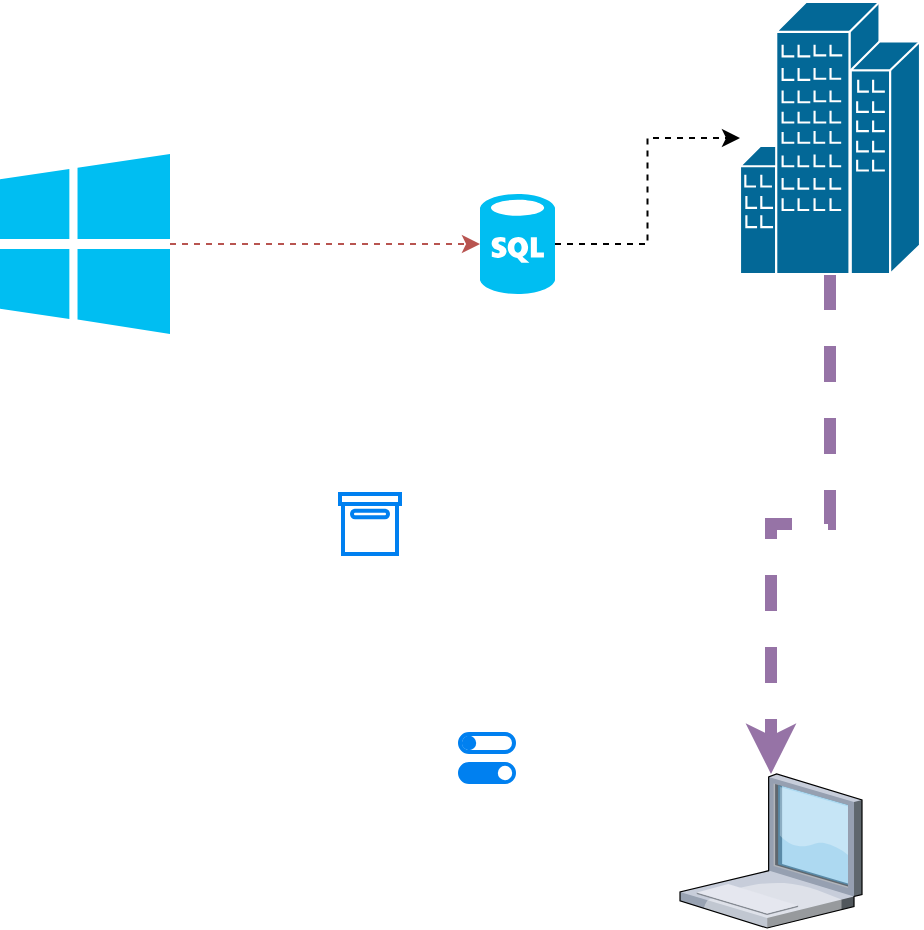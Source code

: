 <mxfile version="13.0.1" type="device" pages="2"><diagram id="VvfJ9YM6ioqFG7JNbVFm" name="it"><mxGraphModel dx="520" dy="968" grid="1" gridSize="10" guides="1" tooltips="1" connect="1" arrows="1" fold="1" page="1" pageScale="1" pageWidth="850" pageHeight="1100" math="0" shadow="0"><root><mxCell id="0"/><mxCell id="1" parent="0"/><mxCell id="D-oRidaFkEIbmuLqzNH0-12" style="edgeStyle=orthogonalEdgeStyle;rounded=0;orthogonalLoop=1;jettySize=auto;html=1;exitX=1;exitY=0.5;exitDx=0;exitDy=0;exitPerimeter=0;entryX=0;entryY=0.5;entryDx=0;entryDy=0;entryPerimeter=0;fillColor=#f8cecc;strokeColor=#b85450;dashed=1;" parent="1" source="D-oRidaFkEIbmuLqzNH0-4" target="D-oRidaFkEIbmuLqzNH0-5" edge="1"><mxGeometry relative="1" as="geometry"/></mxCell><mxCell id="D-oRidaFkEIbmuLqzNH0-4" value="" style="verticalLabelPosition=bottom;html=1;verticalAlign=top;align=center;strokeColor=none;fillColor=#00BEF2;shape=mxgraph.azure.azure_instance;" parent="1" vertex="1"><mxGeometry x="150" y="190" width="85" height="90" as="geometry"/></mxCell><mxCell id="D-oRidaFkEIbmuLqzNH0-13" style="edgeStyle=orthogonalEdgeStyle;rounded=0;orthogonalLoop=1;jettySize=auto;html=1;dashed=1;" parent="1" source="D-oRidaFkEIbmuLqzNH0-5" target="D-oRidaFkEIbmuLqzNH0-9" edge="1"><mxGeometry relative="1" as="geometry"/></mxCell><mxCell id="D-oRidaFkEIbmuLqzNH0-5" value="" style="verticalLabelPosition=bottom;html=1;verticalAlign=top;align=center;strokeColor=none;fillColor=#00BEF2;shape=mxgraph.azure.sql_database;" parent="1" vertex="1"><mxGeometry x="390" y="210" width="37.5" height="50" as="geometry"/></mxCell><mxCell id="D-oRidaFkEIbmuLqzNH0-14" style="edgeStyle=orthogonalEdgeStyle;rounded=0;orthogonalLoop=1;jettySize=auto;html=1;exitX=0.5;exitY=1;exitDx=0;exitDy=0;exitPerimeter=0;dashed=1;fillColor=#e1d5e7;strokeColor=#9673a6;strokeWidth=6;" parent="1" source="D-oRidaFkEIbmuLqzNH0-9" target="D-oRidaFkEIbmuLqzNH0-10" edge="1"><mxGeometry relative="1" as="geometry"/></mxCell><mxCell id="D-oRidaFkEIbmuLqzNH0-9" value="" style="shape=mxgraph.cisco.buildings.generic_building;html=1;pointerEvents=1;dashed=0;fillColor=#036897;strokeColor=#ffffff;strokeWidth=2;verticalLabelPosition=bottom;verticalAlign=top;align=center;outlineConnect=0;" parent="1" vertex="1"><mxGeometry x="520" y="114" width="90" height="136" as="geometry"/></mxCell><mxCell id="D-oRidaFkEIbmuLqzNH0-10" value="" style="verticalLabelPosition=bottom;aspect=fixed;html=1;verticalAlign=top;strokeColor=none;align=center;outlineConnect=0;shape=mxgraph.citrix.laptop_1;" parent="1" vertex="1"><mxGeometry x="490" y="500" width="91" height="77" as="geometry"/></mxCell><mxCell id="gEdhnvVdp_Jc0UbLfi1x-1" value="" style="html=1;verticalLabelPosition=bottom;align=center;labelBackgroundColor=#ffffff;verticalAlign=top;strokeWidth=2;strokeColor=#0080F0;shadow=0;dashed=0;shape=mxgraph.ios7.icons.box;" vertex="1" parent="1"><mxGeometry x="320" y="360" width="30" height="30" as="geometry"/></mxCell><mxCell id="gEdhnvVdp_Jc0UbLfi1x-2" value="" style="html=1;verticalLabelPosition=bottom;align=center;labelBackgroundColor=#ffffff;verticalAlign=top;strokeWidth=2;strokeColor=#0080F0;shadow=0;dashed=0;shape=mxgraph.ios7.icons.controls;" vertex="1" parent="1"><mxGeometry x="380" y="480" width="27" height="24" as="geometry"/></mxCell></root></mxGraphModel></diagram><diagram id="6ZJI6dddSkoRVKy2DQvq" name="uml"><mxGraphModel dx="520" dy="968" grid="1" gridSize="10" guides="1" tooltips="1" connect="1" arrows="1" fold="1" page="1" pageScale="1" pageWidth="850" pageHeight="1100" math="0" shadow="0"><root><mxCell id="6hYW_S1wDeu-A2YuEJjR-0"/><mxCell id="6hYW_S1wDeu-A2YuEJjR-1" parent="6hYW_S1wDeu-A2YuEJjR-0"/><mxCell id="6hYW_S1wDeu-A2YuEJjR-2" value="Actor" style="shape=umlActor;verticalLabelPosition=bottom;labelBackgroundColor=#ffffff;verticalAlign=top;html=1;" vertex="1" parent="6hYW_S1wDeu-A2YuEJjR-1"><mxGeometry x="177.5" y="360" width="30" height="60" as="geometry"/></mxCell><mxCell id="6hYW_S1wDeu-A2YuEJjR-3" value="Boundary Object" style="shape=umlBoundary;whiteSpace=wrap;html=1;" vertex="1" parent="6hYW_S1wDeu-A2YuEJjR-1"><mxGeometry x="310" y="350" width="100" height="80" as="geometry"/></mxCell><mxCell id="6hYW_S1wDeu-A2YuEJjR-4" value="&lt;p style=&quot;margin:0px;margin-top:4px;text-align:center;&quot;&gt;&lt;i&gt;&amp;lt;&amp;lt;Interface&amp;gt;&amp;gt;&lt;/i&gt;&lt;br/&gt;&lt;b&gt;Interface&lt;/b&gt;&lt;/p&gt;&lt;hr size=&quot;1&quot;/&gt;&lt;p style=&quot;margin:0px;margin-left:4px;&quot;&gt;+ field1: Type&lt;br/&gt;+ field2: Type&lt;/p&gt;&lt;hr size=&quot;1&quot;/&gt;&lt;p style=&quot;margin:0px;margin-left:4px;&quot;&gt;+ method1(Type): Type&lt;br/&gt;+ method2(Type, Type): Type&lt;/p&gt;" style="verticalAlign=top;align=left;overflow=fill;fontSize=12;fontFamily=Helvetica;html=1;" vertex="1" parent="6hYW_S1wDeu-A2YuEJjR-1"><mxGeometry x="235" y="480" width="190" height="140" as="geometry"/></mxCell><mxCell id="6hYW_S1wDeu-A2YuEJjR-5" value="" style="endArrow=none;dashed=1;html=1;" edge="1" parent="6hYW_S1wDeu-A2YuEJjR-1"><mxGeometry width="50" height="50" relative="1" as="geometry"><mxPoint x="400" y="520" as="sourcePoint"/><mxPoint x="450" y="470" as="targetPoint"/></mxGeometry></mxCell></root></mxGraphModel></diagram></mxfile>